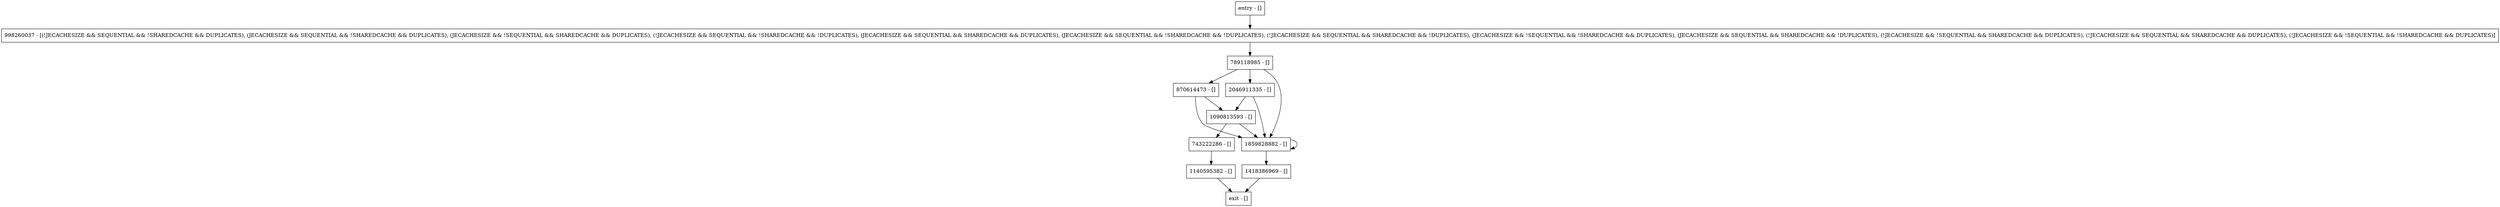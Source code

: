 digraph shutdownDaemons {
node [shape=record];
1090813593 [label="1090813593 - []"];
entry [label="entry - []"];
exit [label="exit - []"];
1418386969 [label="1418386969 - []"];
2046911335 [label="2046911335 - []"];
789118985 [label="789118985 - []"];
1140595382 [label="1140595382 - []"];
870614473 [label="870614473 - []"];
743222286 [label="743222286 - []"];
1859828882 [label="1859828882 - []"];
998260037 [label="998260037 - [(!JECACHESIZE && SEQUENTIAL && !SHAREDCACHE && DUPLICATES), (JECACHESIZE && SEQUENTIAL && !SHAREDCACHE && DUPLICATES), (JECACHESIZE && !SEQUENTIAL && SHAREDCACHE && DUPLICATES), (!JECACHESIZE && SEQUENTIAL && !SHAREDCACHE && !DUPLICATES), (JECACHESIZE && SEQUENTIAL && SHAREDCACHE && DUPLICATES), (JECACHESIZE && SEQUENTIAL && !SHAREDCACHE && !DUPLICATES), (!JECACHESIZE && SEQUENTIAL && SHAREDCACHE && !DUPLICATES), (JECACHESIZE && !SEQUENTIAL && !SHAREDCACHE && DUPLICATES), (JECACHESIZE && SEQUENTIAL && SHAREDCACHE && !DUPLICATES), (!JECACHESIZE && !SEQUENTIAL && SHAREDCACHE && DUPLICATES), (!JECACHESIZE && SEQUENTIAL && SHAREDCACHE && DUPLICATES), (!JECACHESIZE && !SEQUENTIAL && !SHAREDCACHE && DUPLICATES)]"];
entry;
exit;
1090813593 -> 743222286;
1090813593 -> 1859828882;
entry -> 998260037;
1418386969 -> exit;
2046911335 -> 1090813593;
2046911335 -> 1859828882;
789118985 -> 2046911335;
789118985 -> 870614473;
789118985 -> 1859828882;
1140595382 -> exit;
870614473 -> 1090813593;
870614473 -> 1859828882;
743222286 -> 1140595382;
1859828882 -> 1418386969;
1859828882 -> 1859828882;
998260037 -> 789118985;
}
